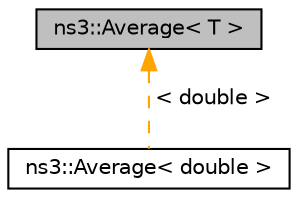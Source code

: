 digraph "ns3::Average&lt; T &gt;"
{
 // LATEX_PDF_SIZE
  edge [fontname="Helvetica",fontsize="10",labelfontname="Helvetica",labelfontsize="10"];
  node [fontname="Helvetica",fontsize="10",shape=record];
  Node1 [label="ns3::Average\< T \>",height=0.2,width=0.4,color="black", fillcolor="grey75", style="filled", fontcolor="black",tooltip="Simple average, min, max and std."];
  Node1 -> Node2 [dir="back",color="orange",fontsize="10",style="dashed",label=" \< double \>" ,fontname="Helvetica"];
  Node2 [label="ns3::Average\< double \>",height=0.2,width=0.4,color="black", fillcolor="white", style="filled",URL="$classns3_1_1_average.html",tooltip=" "];
}
